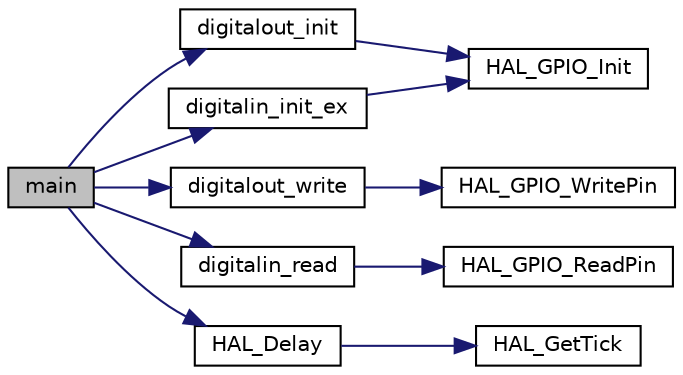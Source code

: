 digraph "main"
{
  edge [fontname="Helvetica",fontsize="10",labelfontname="Helvetica",labelfontsize="10"];
  node [fontname="Helvetica",fontsize="10",shape=record];
  rankdir="LR";
  Node0 [label="main",height=0.2,width=0.4,color="black", fillcolor="grey75", style="filled", fontcolor="black"];
  Node0 -> Node1 [color="midnightblue",fontsize="10",style="solid",fontname="Helvetica"];
  Node1 [label="digitalout_init",height=0.2,width=0.4,color="black", fillcolor="white", style="filled",URL="$digital__out_8h.html#a1c308574bdf1795a9d828683cfb02d24",tooltip="Configures GPIO pin for digital out, push pull. "];
  Node1 -> Node2 [color="midnightblue",fontsize="10",style="solid",fontname="Helvetica"];
  Node2 [label="HAL_GPIO_Init",height=0.2,width=0.4,color="black", fillcolor="white", style="filled",URL="$group___g_p_i_o___exported___functions___group1.html#ga41bda93b6dd639e4905fdb1454eff98e"];
  Node0 -> Node3 [color="midnightblue",fontsize="10",style="solid",fontname="Helvetica"];
  Node3 [label="digitalin_init_ex",height=0.2,width=0.4,color="black", fillcolor="white", style="filled",URL="$digital__in_8h.html#a8d1b809f341bf44f0e5d4b8d6fa0f7cf",tooltip="Configures GPIO pin for digital in. "];
  Node3 -> Node2 [color="midnightblue",fontsize="10",style="solid",fontname="Helvetica"];
  Node0 -> Node4 [color="midnightblue",fontsize="10",style="solid",fontname="Helvetica"];
  Node4 [label="digitalout_write",height=0.2,width=0.4,color="black", fillcolor="white", style="filled",URL="$digital__out_8h.html#ad38a9b48906da83bf0cf564a48874137",tooltip="Change output state of pin. "];
  Node4 -> Node5 [color="midnightblue",fontsize="10",style="solid",fontname="Helvetica"];
  Node5 [label="HAL_GPIO_WritePin",height=0.2,width=0.4,color="black", fillcolor="white", style="filled",URL="$group___g_p_i_o___exported___functions___group2.html#gaf4b97bdf533a02f51ef696d43b6da5c4"];
  Node0 -> Node6 [color="midnightblue",fontsize="10",style="solid",fontname="Helvetica"];
  Node6 [label="digitalin_read",height=0.2,width=0.4,color="black", fillcolor="white", style="filled",URL="$digital__in_8h.html#aa06209320f64bd5aed66aeb6825cecbe",tooltip="Read current value of pin. "];
  Node6 -> Node7 [color="midnightblue",fontsize="10",style="solid",fontname="Helvetica"];
  Node7 [label="HAL_GPIO_ReadPin",height=0.2,width=0.4,color="black", fillcolor="white", style="filled",URL="$group___g_p_i_o___exported___functions___group2.html#gaf2b819ea6551319ddd5670db318d2e4e"];
  Node0 -> Node8 [color="midnightblue",fontsize="10",style="solid",fontname="Helvetica"];
  Node8 [label="HAL_Delay",height=0.2,width=0.4,color="black", fillcolor="white", style="filled",URL="$group___h_a_l___exported___functions___group2.html#gaef87d3fec667bb34c418f5687e8204c1",tooltip="This function provides accurate delay (in milliseconds) based on variable incremented. "];
  Node8 -> Node9 [color="midnightblue",fontsize="10",style="solid",fontname="Helvetica"];
  Node9 [label="HAL_GetTick",height=0.2,width=0.4,color="black", fillcolor="white", style="filled",URL="$group___h_a_l___exported___functions___group2.html#gac9b3a85a73735ac840d0dcb59bc0fdd6",tooltip="Provides a tick value in millisecond. "];
}
